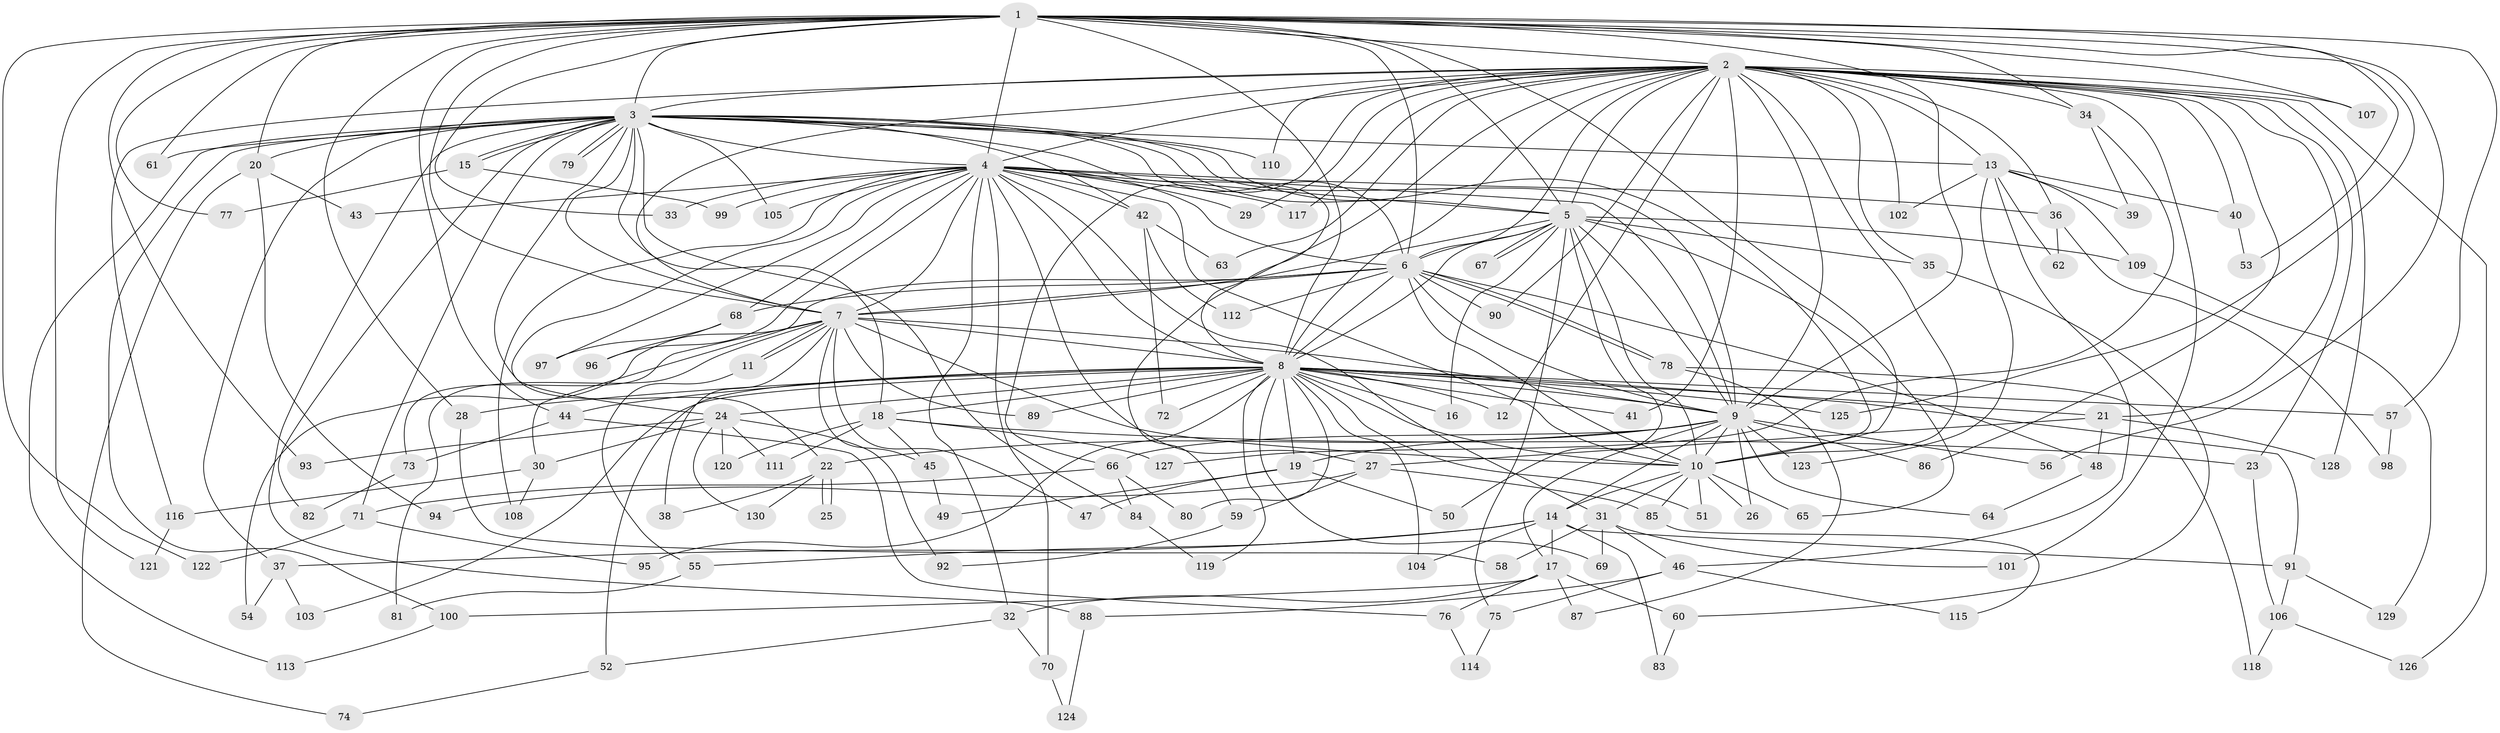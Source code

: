 // coarse degree distribution, {23: 0.010526315789473684, 29: 0.010526315789473684, 32: 0.010526315789473684, 26: 0.021052631578947368, 15: 0.010526315789473684, 16: 0.010526315789473684, 19: 0.021052631578947368, 4: 0.08421052631578947, 2: 0.5368421052631579, 9: 0.021052631578947368, 7: 0.010526315789473684, 5: 0.042105263157894736, 6: 0.05263157894736842, 8: 0.010526315789473684, 3: 0.14736842105263157}
// Generated by graph-tools (version 1.1) at 2025/41/03/06/25 10:41:40]
// undirected, 130 vertices, 285 edges
graph export_dot {
graph [start="1"]
  node [color=gray90,style=filled];
  1;
  2;
  3;
  4;
  5;
  6;
  7;
  8;
  9;
  10;
  11;
  12;
  13;
  14;
  15;
  16;
  17;
  18;
  19;
  20;
  21;
  22;
  23;
  24;
  25;
  26;
  27;
  28;
  29;
  30;
  31;
  32;
  33;
  34;
  35;
  36;
  37;
  38;
  39;
  40;
  41;
  42;
  43;
  44;
  45;
  46;
  47;
  48;
  49;
  50;
  51;
  52;
  53;
  54;
  55;
  56;
  57;
  58;
  59;
  60;
  61;
  62;
  63;
  64;
  65;
  66;
  67;
  68;
  69;
  70;
  71;
  72;
  73;
  74;
  75;
  76;
  77;
  78;
  79;
  80;
  81;
  82;
  83;
  84;
  85;
  86;
  87;
  88;
  89;
  90;
  91;
  92;
  93;
  94;
  95;
  96;
  97;
  98;
  99;
  100;
  101;
  102;
  103;
  104;
  105;
  106;
  107;
  108;
  109;
  110;
  111;
  112;
  113;
  114;
  115;
  116;
  117;
  118;
  119;
  120;
  121;
  122;
  123;
  124;
  125;
  126;
  127;
  128;
  129;
  130;
  1 -- 2;
  1 -- 3;
  1 -- 4;
  1 -- 5;
  1 -- 6;
  1 -- 7;
  1 -- 8;
  1 -- 9;
  1 -- 10;
  1 -- 20;
  1 -- 28;
  1 -- 33;
  1 -- 34;
  1 -- 44;
  1 -- 53;
  1 -- 56;
  1 -- 57;
  1 -- 61;
  1 -- 77;
  1 -- 93;
  1 -- 107;
  1 -- 121;
  1 -- 122;
  1 -- 125;
  2 -- 3;
  2 -- 4;
  2 -- 5;
  2 -- 6;
  2 -- 7;
  2 -- 8;
  2 -- 9;
  2 -- 10;
  2 -- 12;
  2 -- 13;
  2 -- 21;
  2 -- 23;
  2 -- 29;
  2 -- 34;
  2 -- 35;
  2 -- 36;
  2 -- 40;
  2 -- 41;
  2 -- 59;
  2 -- 63;
  2 -- 66;
  2 -- 86;
  2 -- 90;
  2 -- 101;
  2 -- 102;
  2 -- 107;
  2 -- 110;
  2 -- 116;
  2 -- 117;
  2 -- 126;
  2 -- 128;
  3 -- 4;
  3 -- 5;
  3 -- 6;
  3 -- 7;
  3 -- 8;
  3 -- 9;
  3 -- 10;
  3 -- 13;
  3 -- 15;
  3 -- 15;
  3 -- 18;
  3 -- 20;
  3 -- 22;
  3 -- 37;
  3 -- 42;
  3 -- 61;
  3 -- 71;
  3 -- 79;
  3 -- 79;
  3 -- 82;
  3 -- 84;
  3 -- 88;
  3 -- 100;
  3 -- 105;
  3 -- 110;
  3 -- 113;
  4 -- 5;
  4 -- 6;
  4 -- 7;
  4 -- 8;
  4 -- 9;
  4 -- 10;
  4 -- 24;
  4 -- 27;
  4 -- 29;
  4 -- 31;
  4 -- 32;
  4 -- 33;
  4 -- 36;
  4 -- 42;
  4 -- 43;
  4 -- 68;
  4 -- 70;
  4 -- 96;
  4 -- 97;
  4 -- 99;
  4 -- 105;
  4 -- 108;
  4 -- 117;
  5 -- 6;
  5 -- 7;
  5 -- 8;
  5 -- 9;
  5 -- 10;
  5 -- 16;
  5 -- 35;
  5 -- 50;
  5 -- 65;
  5 -- 67;
  5 -- 67;
  5 -- 75;
  5 -- 109;
  6 -- 7;
  6 -- 8;
  6 -- 9;
  6 -- 10;
  6 -- 30;
  6 -- 48;
  6 -- 68;
  6 -- 78;
  6 -- 78;
  6 -- 90;
  6 -- 112;
  7 -- 8;
  7 -- 9;
  7 -- 10;
  7 -- 11;
  7 -- 11;
  7 -- 38;
  7 -- 45;
  7 -- 47;
  7 -- 54;
  7 -- 73;
  7 -- 81;
  7 -- 89;
  8 -- 9;
  8 -- 10;
  8 -- 12;
  8 -- 16;
  8 -- 18;
  8 -- 19;
  8 -- 21;
  8 -- 24;
  8 -- 28;
  8 -- 41;
  8 -- 44;
  8 -- 51;
  8 -- 52;
  8 -- 57;
  8 -- 69;
  8 -- 72;
  8 -- 80;
  8 -- 89;
  8 -- 91;
  8 -- 95;
  8 -- 103;
  8 -- 104;
  8 -- 119;
  8 -- 125;
  9 -- 10;
  9 -- 14;
  9 -- 17;
  9 -- 19;
  9 -- 22;
  9 -- 26;
  9 -- 56;
  9 -- 64;
  9 -- 66;
  9 -- 86;
  9 -- 123;
  10 -- 14;
  10 -- 26;
  10 -- 31;
  10 -- 51;
  10 -- 65;
  10 -- 85;
  11 -- 55;
  13 -- 39;
  13 -- 40;
  13 -- 46;
  13 -- 62;
  13 -- 102;
  13 -- 109;
  13 -- 123;
  14 -- 17;
  14 -- 37;
  14 -- 55;
  14 -- 83;
  14 -- 91;
  14 -- 104;
  15 -- 77;
  15 -- 99;
  17 -- 32;
  17 -- 60;
  17 -- 76;
  17 -- 87;
  17 -- 100;
  18 -- 23;
  18 -- 45;
  18 -- 111;
  18 -- 120;
  18 -- 127;
  19 -- 47;
  19 -- 49;
  19 -- 50;
  20 -- 43;
  20 -- 74;
  20 -- 94;
  21 -- 27;
  21 -- 48;
  21 -- 128;
  22 -- 25;
  22 -- 25;
  22 -- 38;
  22 -- 130;
  23 -- 106;
  24 -- 30;
  24 -- 92;
  24 -- 93;
  24 -- 111;
  24 -- 120;
  24 -- 130;
  27 -- 59;
  27 -- 85;
  27 -- 94;
  28 -- 58;
  30 -- 108;
  30 -- 116;
  31 -- 46;
  31 -- 58;
  31 -- 69;
  31 -- 101;
  32 -- 52;
  32 -- 70;
  34 -- 39;
  34 -- 127;
  35 -- 60;
  36 -- 62;
  36 -- 98;
  37 -- 54;
  37 -- 103;
  40 -- 53;
  42 -- 63;
  42 -- 72;
  42 -- 112;
  44 -- 73;
  44 -- 76;
  45 -- 49;
  46 -- 75;
  46 -- 88;
  46 -- 115;
  48 -- 64;
  52 -- 74;
  55 -- 81;
  57 -- 98;
  59 -- 92;
  60 -- 83;
  66 -- 71;
  66 -- 80;
  66 -- 84;
  68 -- 96;
  68 -- 97;
  70 -- 124;
  71 -- 95;
  71 -- 122;
  73 -- 82;
  75 -- 114;
  76 -- 114;
  78 -- 87;
  78 -- 118;
  84 -- 119;
  85 -- 115;
  88 -- 124;
  91 -- 106;
  91 -- 129;
  100 -- 113;
  106 -- 118;
  106 -- 126;
  109 -- 129;
  116 -- 121;
}
